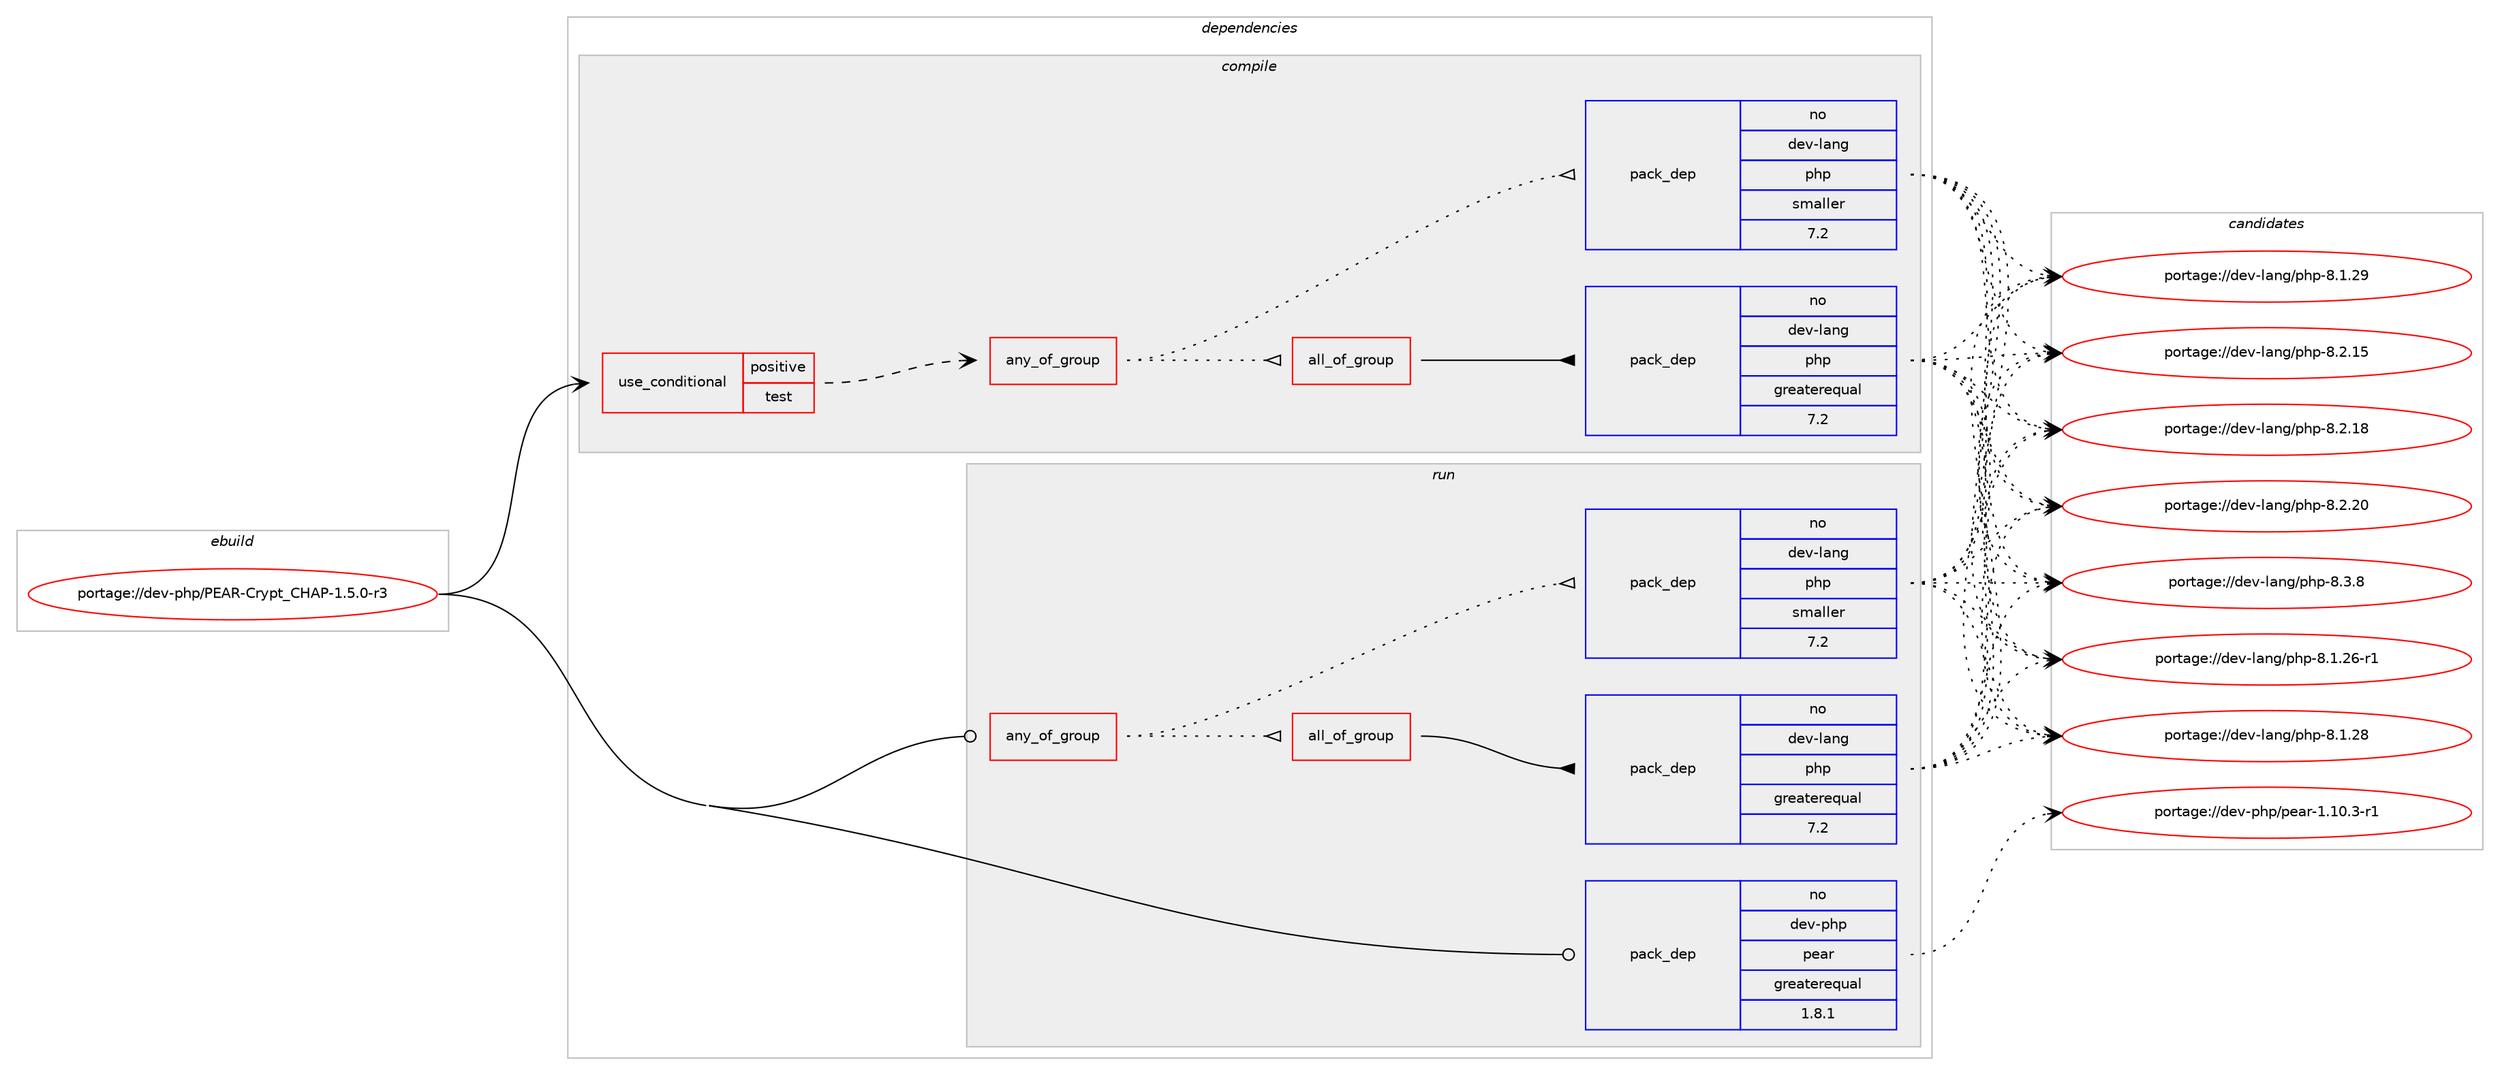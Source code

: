 digraph prolog {

# *************
# Graph options
# *************

newrank=true;
concentrate=true;
compound=true;
graph [rankdir=LR,fontname=Helvetica,fontsize=10,ranksep=1.5];#, ranksep=2.5, nodesep=0.2];
edge  [arrowhead=vee];
node  [fontname=Helvetica,fontsize=10];

# **********
# The ebuild
# **********

subgraph cluster_leftcol {
color=gray;
rank=same;
label=<<i>ebuild</i>>;
id [label="portage://dev-php/PEAR-Crypt_CHAP-1.5.0-r3", color=red, width=4, href="../dev-php/PEAR-Crypt_CHAP-1.5.0-r3.svg"];
}

# ****************
# The dependencies
# ****************

subgraph cluster_midcol {
color=gray;
label=<<i>dependencies</i>>;
subgraph cluster_compile {
fillcolor="#eeeeee";
style=filled;
label=<<i>compile</i>>;
subgraph cond29182 {
dependency69933 [label=<<TABLE BORDER="0" CELLBORDER="1" CELLSPACING="0" CELLPADDING="4"><TR><TD ROWSPAN="3" CELLPADDING="10">use_conditional</TD></TR><TR><TD>positive</TD></TR><TR><TD>test</TD></TR></TABLE>>, shape=none, color=red];
subgraph any1055 {
dependency69934 [label=<<TABLE BORDER="0" CELLBORDER="1" CELLSPACING="0" CELLPADDING="4"><TR><TD CELLPADDING="10">any_of_group</TD></TR></TABLE>>, shape=none, color=red];subgraph all143 {
dependency69935 [label=<<TABLE BORDER="0" CELLBORDER="1" CELLSPACING="0" CELLPADDING="4"><TR><TD CELLPADDING="10">all_of_group</TD></TR></TABLE>>, shape=none, color=red];# *** BEGIN UNKNOWN DEPENDENCY TYPE (TODO) ***
# dependency69935 -> package_dependency(portage://dev-php/PEAR-Crypt_CHAP-1.5.0-r3,install,no,dev-php,pecl-mcrypt,none,[,,],[],[])
# *** END UNKNOWN DEPENDENCY TYPE (TODO) ***

subgraph pack39556 {
dependency69936 [label=<<TABLE BORDER="0" CELLBORDER="1" CELLSPACING="0" CELLPADDING="4" WIDTH="220"><TR><TD ROWSPAN="6" CELLPADDING="30">pack_dep</TD></TR><TR><TD WIDTH="110">no</TD></TR><TR><TD>dev-lang</TD></TR><TR><TD>php</TD></TR><TR><TD>greaterequal</TD></TR><TR><TD>7.2</TD></TR></TABLE>>, shape=none, color=blue];
}
dependency69935:e -> dependency69936:w [weight=20,style="solid",arrowhead="inv"];
}
dependency69934:e -> dependency69935:w [weight=20,style="dotted",arrowhead="oinv"];
subgraph pack39557 {
dependency69937 [label=<<TABLE BORDER="0" CELLBORDER="1" CELLSPACING="0" CELLPADDING="4" WIDTH="220"><TR><TD ROWSPAN="6" CELLPADDING="30">pack_dep</TD></TR><TR><TD WIDTH="110">no</TD></TR><TR><TD>dev-lang</TD></TR><TR><TD>php</TD></TR><TR><TD>smaller</TD></TR><TR><TD>7.2</TD></TR></TABLE>>, shape=none, color=blue];
}
dependency69934:e -> dependency69937:w [weight=20,style="dotted",arrowhead="oinv"];
}
dependency69933:e -> dependency69934:w [weight=20,style="dashed",arrowhead="vee"];
# *** BEGIN UNKNOWN DEPENDENCY TYPE (TODO) ***
# dependency69933 -> package_dependency(portage://dev-php/PEAR-Crypt_CHAP-1.5.0-r3,install,no,dev-php,PEAR-PEAR,none,[,,],[],[])
# *** END UNKNOWN DEPENDENCY TYPE (TODO) ***

}
id:e -> dependency69933:w [weight=20,style="solid",arrowhead="vee"];
}
subgraph cluster_compileandrun {
fillcolor="#eeeeee";
style=filled;
label=<<i>compile and run</i>>;
}
subgraph cluster_run {
fillcolor="#eeeeee";
style=filled;
label=<<i>run</i>>;
subgraph any1056 {
dependency69938 [label=<<TABLE BORDER="0" CELLBORDER="1" CELLSPACING="0" CELLPADDING="4"><TR><TD CELLPADDING="10">any_of_group</TD></TR></TABLE>>, shape=none, color=red];subgraph all144 {
dependency69939 [label=<<TABLE BORDER="0" CELLBORDER="1" CELLSPACING="0" CELLPADDING="4"><TR><TD CELLPADDING="10">all_of_group</TD></TR></TABLE>>, shape=none, color=red];# *** BEGIN UNKNOWN DEPENDENCY TYPE (TODO) ***
# dependency69939 -> package_dependency(portage://dev-php/PEAR-Crypt_CHAP-1.5.0-r3,run,no,dev-php,pecl-mcrypt,none,[,,],[],[])
# *** END UNKNOWN DEPENDENCY TYPE (TODO) ***

subgraph pack39558 {
dependency69940 [label=<<TABLE BORDER="0" CELLBORDER="1" CELLSPACING="0" CELLPADDING="4" WIDTH="220"><TR><TD ROWSPAN="6" CELLPADDING="30">pack_dep</TD></TR><TR><TD WIDTH="110">no</TD></TR><TR><TD>dev-lang</TD></TR><TR><TD>php</TD></TR><TR><TD>greaterequal</TD></TR><TR><TD>7.2</TD></TR></TABLE>>, shape=none, color=blue];
}
dependency69939:e -> dependency69940:w [weight=20,style="solid",arrowhead="inv"];
}
dependency69938:e -> dependency69939:w [weight=20,style="dotted",arrowhead="oinv"];
subgraph pack39559 {
dependency69941 [label=<<TABLE BORDER="0" CELLBORDER="1" CELLSPACING="0" CELLPADDING="4" WIDTH="220"><TR><TD ROWSPAN="6" CELLPADDING="30">pack_dep</TD></TR><TR><TD WIDTH="110">no</TD></TR><TR><TD>dev-lang</TD></TR><TR><TD>php</TD></TR><TR><TD>smaller</TD></TR><TR><TD>7.2</TD></TR></TABLE>>, shape=none, color=blue];
}
dependency69938:e -> dependency69941:w [weight=20,style="dotted",arrowhead="oinv"];
}
id:e -> dependency69938:w [weight=20,style="solid",arrowhead="odot"];
subgraph pack39560 {
dependency69942 [label=<<TABLE BORDER="0" CELLBORDER="1" CELLSPACING="0" CELLPADDING="4" WIDTH="220"><TR><TD ROWSPAN="6" CELLPADDING="30">pack_dep</TD></TR><TR><TD WIDTH="110">no</TD></TR><TR><TD>dev-php</TD></TR><TR><TD>pear</TD></TR><TR><TD>greaterequal</TD></TR><TR><TD>1.8.1</TD></TR></TABLE>>, shape=none, color=blue];
}
id:e -> dependency69942:w [weight=20,style="solid",arrowhead="odot"];
}
}

# **************
# The candidates
# **************

subgraph cluster_choices {
rank=same;
color=gray;
label=<<i>candidates</i>>;

subgraph choice39556 {
color=black;
nodesep=1;
choice100101118451089711010347112104112455646494650544511449 [label="portage://dev-lang/php-8.1.26-r1", color=red, width=4,href="../dev-lang/php-8.1.26-r1.svg"];
choice10010111845108971101034711210411245564649465056 [label="portage://dev-lang/php-8.1.28", color=red, width=4,href="../dev-lang/php-8.1.28.svg"];
choice10010111845108971101034711210411245564649465057 [label="portage://dev-lang/php-8.1.29", color=red, width=4,href="../dev-lang/php-8.1.29.svg"];
choice10010111845108971101034711210411245564650464953 [label="portage://dev-lang/php-8.2.15", color=red, width=4,href="../dev-lang/php-8.2.15.svg"];
choice10010111845108971101034711210411245564650464956 [label="portage://dev-lang/php-8.2.18", color=red, width=4,href="../dev-lang/php-8.2.18.svg"];
choice10010111845108971101034711210411245564650465048 [label="portage://dev-lang/php-8.2.20", color=red, width=4,href="../dev-lang/php-8.2.20.svg"];
choice100101118451089711010347112104112455646514656 [label="portage://dev-lang/php-8.3.8", color=red, width=4,href="../dev-lang/php-8.3.8.svg"];
dependency69936:e -> choice100101118451089711010347112104112455646494650544511449:w [style=dotted,weight="100"];
dependency69936:e -> choice10010111845108971101034711210411245564649465056:w [style=dotted,weight="100"];
dependency69936:e -> choice10010111845108971101034711210411245564649465057:w [style=dotted,weight="100"];
dependency69936:e -> choice10010111845108971101034711210411245564650464953:w [style=dotted,weight="100"];
dependency69936:e -> choice10010111845108971101034711210411245564650464956:w [style=dotted,weight="100"];
dependency69936:e -> choice10010111845108971101034711210411245564650465048:w [style=dotted,weight="100"];
dependency69936:e -> choice100101118451089711010347112104112455646514656:w [style=dotted,weight="100"];
}
subgraph choice39557 {
color=black;
nodesep=1;
choice100101118451089711010347112104112455646494650544511449 [label="portage://dev-lang/php-8.1.26-r1", color=red, width=4,href="../dev-lang/php-8.1.26-r1.svg"];
choice10010111845108971101034711210411245564649465056 [label="portage://dev-lang/php-8.1.28", color=red, width=4,href="../dev-lang/php-8.1.28.svg"];
choice10010111845108971101034711210411245564649465057 [label="portage://dev-lang/php-8.1.29", color=red, width=4,href="../dev-lang/php-8.1.29.svg"];
choice10010111845108971101034711210411245564650464953 [label="portage://dev-lang/php-8.2.15", color=red, width=4,href="../dev-lang/php-8.2.15.svg"];
choice10010111845108971101034711210411245564650464956 [label="portage://dev-lang/php-8.2.18", color=red, width=4,href="../dev-lang/php-8.2.18.svg"];
choice10010111845108971101034711210411245564650465048 [label="portage://dev-lang/php-8.2.20", color=red, width=4,href="../dev-lang/php-8.2.20.svg"];
choice100101118451089711010347112104112455646514656 [label="portage://dev-lang/php-8.3.8", color=red, width=4,href="../dev-lang/php-8.3.8.svg"];
dependency69937:e -> choice100101118451089711010347112104112455646494650544511449:w [style=dotted,weight="100"];
dependency69937:e -> choice10010111845108971101034711210411245564649465056:w [style=dotted,weight="100"];
dependency69937:e -> choice10010111845108971101034711210411245564649465057:w [style=dotted,weight="100"];
dependency69937:e -> choice10010111845108971101034711210411245564650464953:w [style=dotted,weight="100"];
dependency69937:e -> choice10010111845108971101034711210411245564650464956:w [style=dotted,weight="100"];
dependency69937:e -> choice10010111845108971101034711210411245564650465048:w [style=dotted,weight="100"];
dependency69937:e -> choice100101118451089711010347112104112455646514656:w [style=dotted,weight="100"];
}
subgraph choice39558 {
color=black;
nodesep=1;
choice100101118451089711010347112104112455646494650544511449 [label="portage://dev-lang/php-8.1.26-r1", color=red, width=4,href="../dev-lang/php-8.1.26-r1.svg"];
choice10010111845108971101034711210411245564649465056 [label="portage://dev-lang/php-8.1.28", color=red, width=4,href="../dev-lang/php-8.1.28.svg"];
choice10010111845108971101034711210411245564649465057 [label="portage://dev-lang/php-8.1.29", color=red, width=4,href="../dev-lang/php-8.1.29.svg"];
choice10010111845108971101034711210411245564650464953 [label="portage://dev-lang/php-8.2.15", color=red, width=4,href="../dev-lang/php-8.2.15.svg"];
choice10010111845108971101034711210411245564650464956 [label="portage://dev-lang/php-8.2.18", color=red, width=4,href="../dev-lang/php-8.2.18.svg"];
choice10010111845108971101034711210411245564650465048 [label="portage://dev-lang/php-8.2.20", color=red, width=4,href="../dev-lang/php-8.2.20.svg"];
choice100101118451089711010347112104112455646514656 [label="portage://dev-lang/php-8.3.8", color=red, width=4,href="../dev-lang/php-8.3.8.svg"];
dependency69940:e -> choice100101118451089711010347112104112455646494650544511449:w [style=dotted,weight="100"];
dependency69940:e -> choice10010111845108971101034711210411245564649465056:w [style=dotted,weight="100"];
dependency69940:e -> choice10010111845108971101034711210411245564649465057:w [style=dotted,weight="100"];
dependency69940:e -> choice10010111845108971101034711210411245564650464953:w [style=dotted,weight="100"];
dependency69940:e -> choice10010111845108971101034711210411245564650464956:w [style=dotted,weight="100"];
dependency69940:e -> choice10010111845108971101034711210411245564650465048:w [style=dotted,weight="100"];
dependency69940:e -> choice100101118451089711010347112104112455646514656:w [style=dotted,weight="100"];
}
subgraph choice39559 {
color=black;
nodesep=1;
choice100101118451089711010347112104112455646494650544511449 [label="portage://dev-lang/php-8.1.26-r1", color=red, width=4,href="../dev-lang/php-8.1.26-r1.svg"];
choice10010111845108971101034711210411245564649465056 [label="portage://dev-lang/php-8.1.28", color=red, width=4,href="../dev-lang/php-8.1.28.svg"];
choice10010111845108971101034711210411245564649465057 [label="portage://dev-lang/php-8.1.29", color=red, width=4,href="../dev-lang/php-8.1.29.svg"];
choice10010111845108971101034711210411245564650464953 [label="portage://dev-lang/php-8.2.15", color=red, width=4,href="../dev-lang/php-8.2.15.svg"];
choice10010111845108971101034711210411245564650464956 [label="portage://dev-lang/php-8.2.18", color=red, width=4,href="../dev-lang/php-8.2.18.svg"];
choice10010111845108971101034711210411245564650465048 [label="portage://dev-lang/php-8.2.20", color=red, width=4,href="../dev-lang/php-8.2.20.svg"];
choice100101118451089711010347112104112455646514656 [label="portage://dev-lang/php-8.3.8", color=red, width=4,href="../dev-lang/php-8.3.8.svg"];
dependency69941:e -> choice100101118451089711010347112104112455646494650544511449:w [style=dotted,weight="100"];
dependency69941:e -> choice10010111845108971101034711210411245564649465056:w [style=dotted,weight="100"];
dependency69941:e -> choice10010111845108971101034711210411245564649465057:w [style=dotted,weight="100"];
dependency69941:e -> choice10010111845108971101034711210411245564650464953:w [style=dotted,weight="100"];
dependency69941:e -> choice10010111845108971101034711210411245564650464956:w [style=dotted,weight="100"];
dependency69941:e -> choice10010111845108971101034711210411245564650465048:w [style=dotted,weight="100"];
dependency69941:e -> choice100101118451089711010347112104112455646514656:w [style=dotted,weight="100"];
}
subgraph choice39560 {
color=black;
nodesep=1;
choice100101118451121041124711210197114454946494846514511449 [label="portage://dev-php/pear-1.10.3-r1", color=red, width=4,href="../dev-php/pear-1.10.3-r1.svg"];
dependency69942:e -> choice100101118451121041124711210197114454946494846514511449:w [style=dotted,weight="100"];
}
}

}
